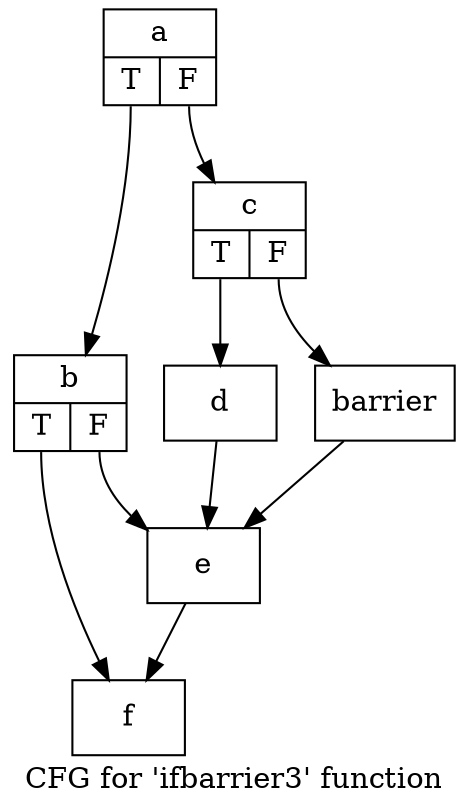 digraph "CFG for 'ifbarrier3' function" {
	label="CFG for 'ifbarrier3' function";

	Node0x1ddb860 [shape=record,label="{a|{<s0>T|<s1>F}}"];
	Node0x1ddb860:s0 -> Node0x1ddc1f0;
	Node0x1ddb860:s1 -> Node0x1ddb460;
	Node0x1ddc1f0 [shape=record,label="{b|{<s0>T|<s1>F}}"];
	Node0x1ddc1f0:s0 -> Node0x1dda380;
	Node0x1ddc1f0:s1 -> Node0x1dda430;
	Node0x1ddb460 [shape=record,label="{c|{<s0>T|<s1>F}}"];
	Node0x1ddb460:s0 -> Node0x1dda620;
	Node0x1ddb460:s1 -> Node0x1dda6d0;
	Node0x1dda620 [shape=record,label="{d}"];
	Node0x1dda620 -> Node0x1dda430;
	Node0x1dda6d0 [shape=record,label="{barrier}"];
	Node0x1dda6d0 -> Node0x1dda430;
	Node0x1dda430 [shape=record,label="{e}"];
	Node0x1dda430 -> Node0x1dda380;
	Node0x1dda380 [shape=record,label="{f}"];
}
